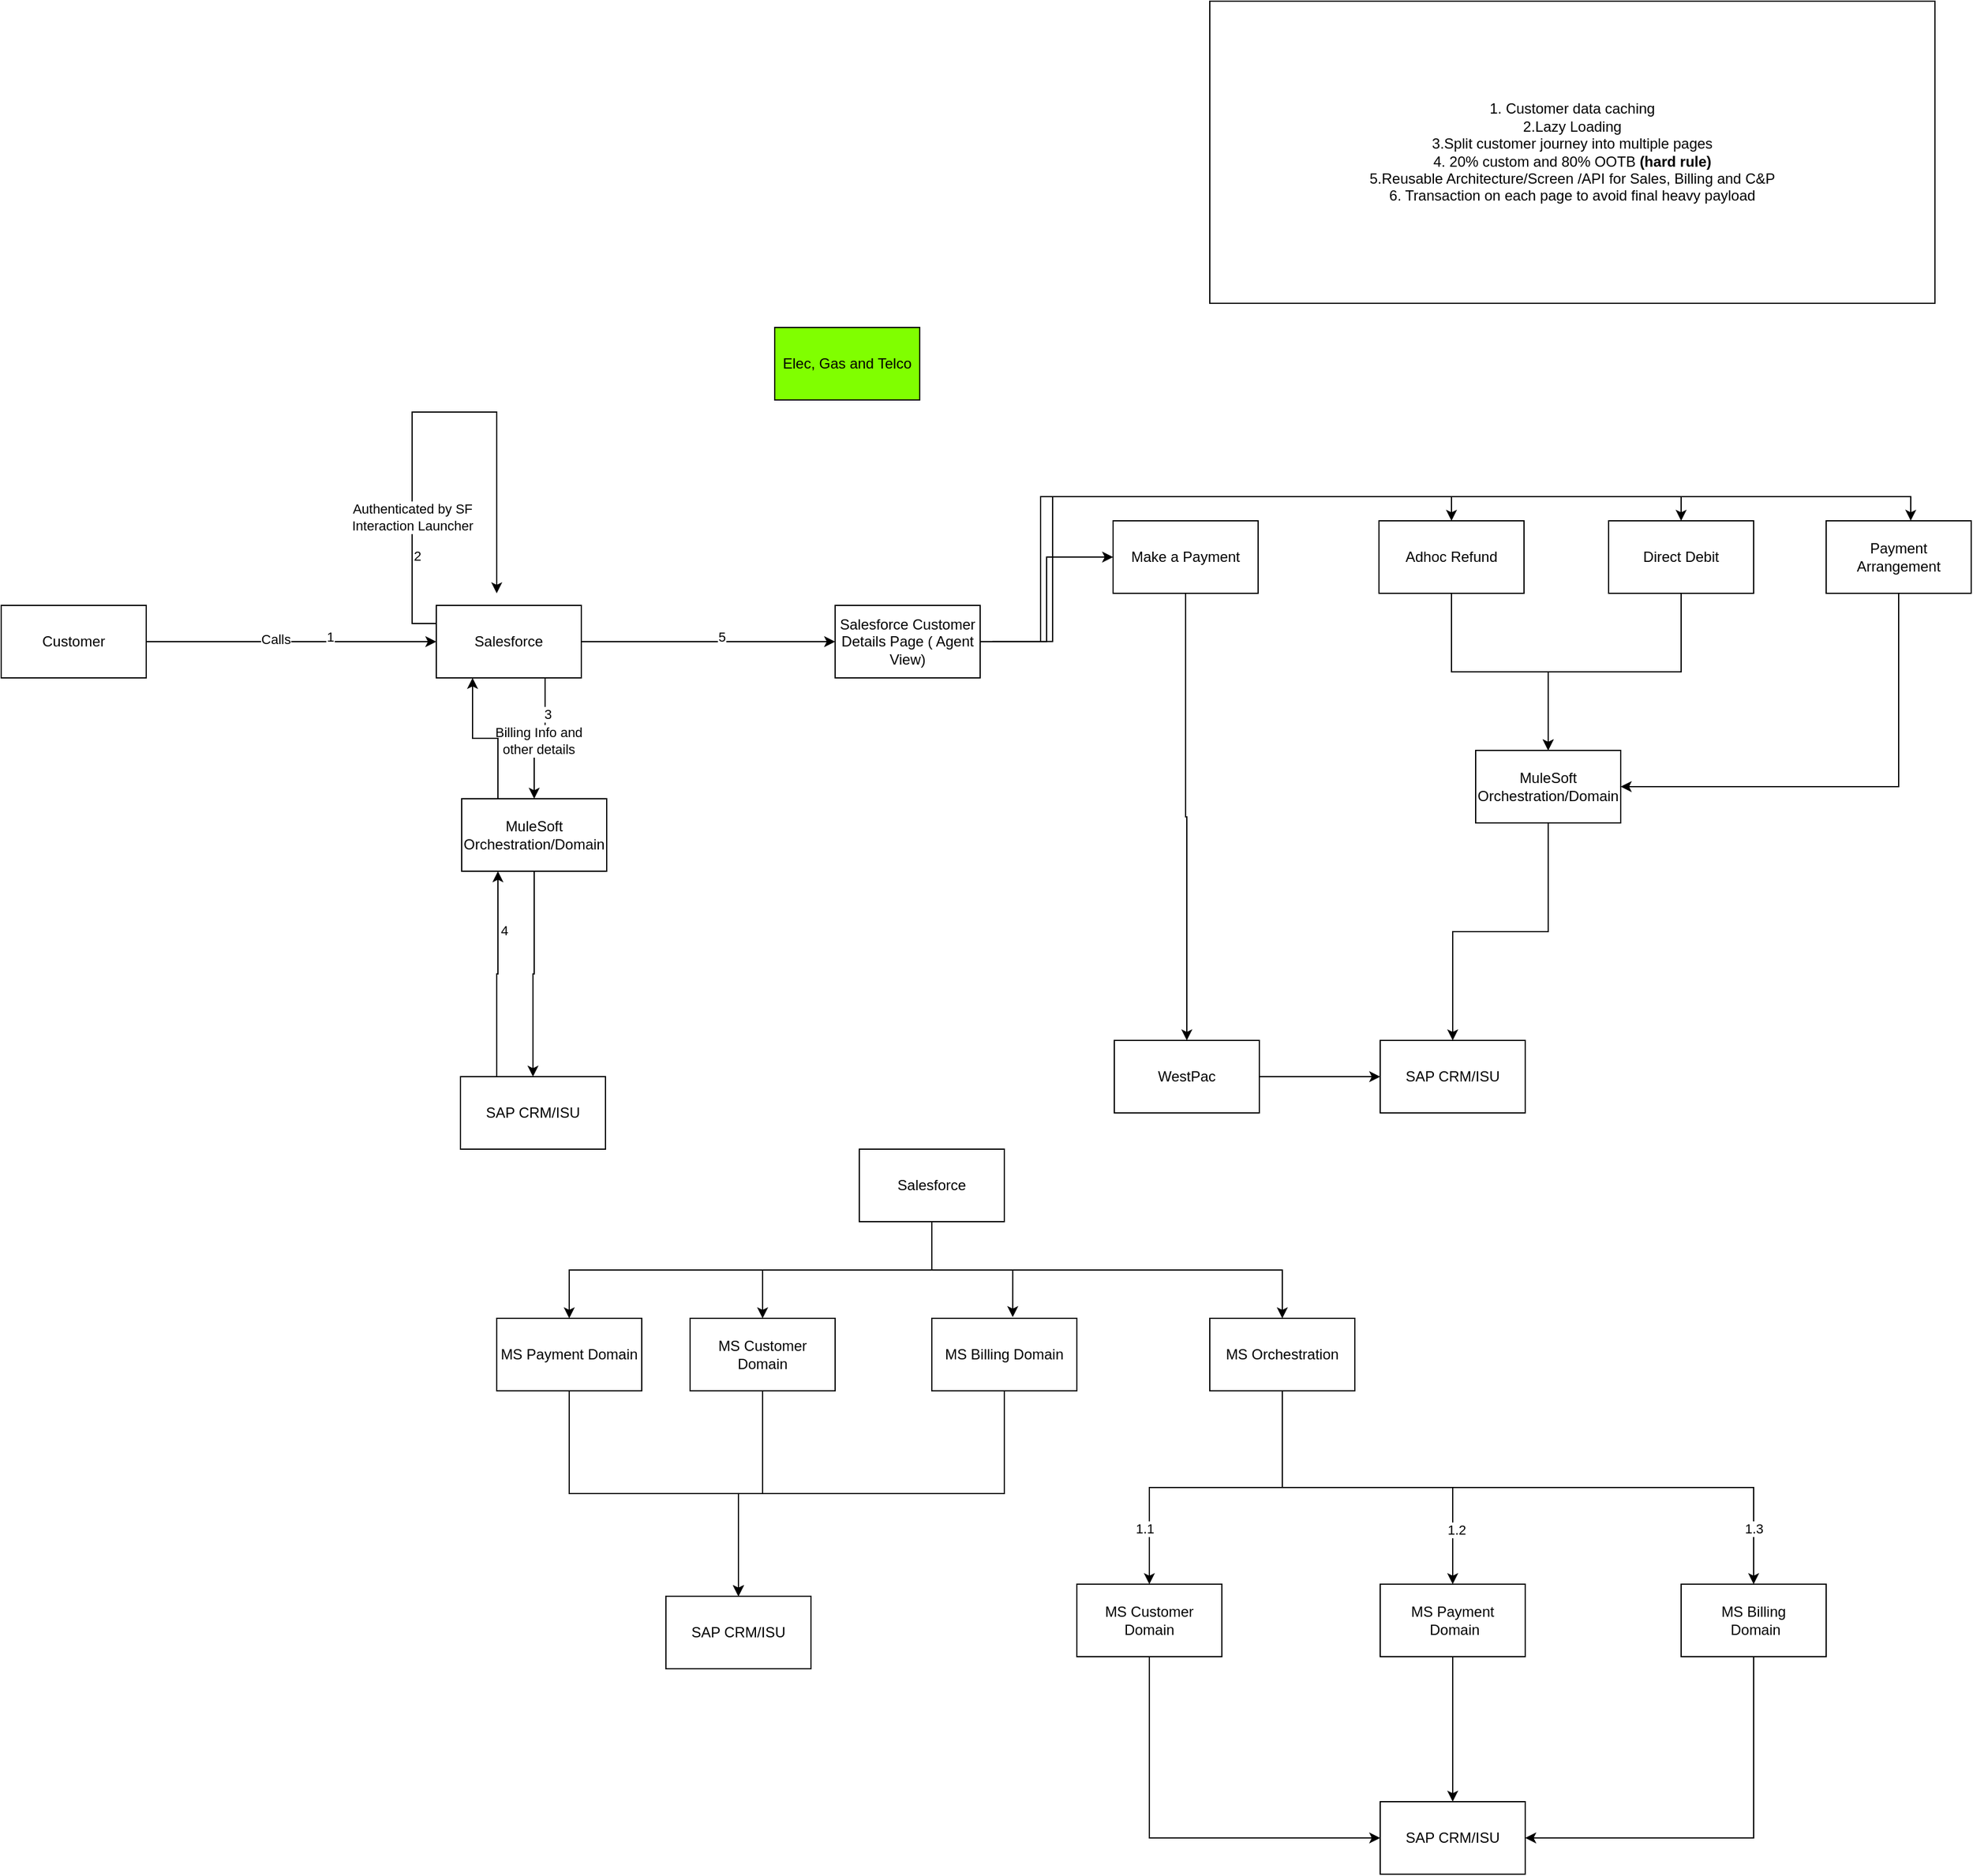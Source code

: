 <mxfile version="26.0.10">
  <diagram name="Page-1" id="iQu3nyqo9eot8f81149F">
    <mxGraphModel dx="1426" dy="1881" grid="1" gridSize="10" guides="1" tooltips="1" connect="1" arrows="1" fold="1" page="1" pageScale="1" pageWidth="850" pageHeight="1100" math="0" shadow="0">
      <root>
        <mxCell id="0" />
        <mxCell id="1" parent="0" />
        <mxCell id="WT15TES9iAEyX-zyvtR5-6" value="" style="edgeStyle=orthogonalEdgeStyle;rounded=0;orthogonalLoop=1;jettySize=auto;html=1;" parent="1" source="WT15TES9iAEyX-zyvtR5-1" target="WT15TES9iAEyX-zyvtR5-2" edge="1">
          <mxGeometry relative="1" as="geometry" />
        </mxCell>
        <mxCell id="WT15TES9iAEyX-zyvtR5-8" value="Calls" style="edgeLabel;html=1;align=center;verticalAlign=middle;resizable=0;points=[];" parent="WT15TES9iAEyX-zyvtR5-6" vertex="1" connectable="0">
          <mxGeometry x="-0.109" y="2" relative="1" as="geometry">
            <mxPoint as="offset" />
          </mxGeometry>
        </mxCell>
        <mxCell id="WT15TES9iAEyX-zyvtR5-24" value="1" style="edgeLabel;html=1;align=center;verticalAlign=middle;resizable=0;points=[];" parent="WT15TES9iAEyX-zyvtR5-6" vertex="1" connectable="0">
          <mxGeometry x="0.264" y="4" relative="1" as="geometry">
            <mxPoint as="offset" />
          </mxGeometry>
        </mxCell>
        <mxCell id="WT15TES9iAEyX-zyvtR5-1" value="Customer" style="rounded=0;whiteSpace=wrap;html=1;" parent="1" vertex="1">
          <mxGeometry x="30" y="90" width="120" height="60" as="geometry" />
        </mxCell>
        <mxCell id="WT15TES9iAEyX-zyvtR5-18" style="edgeStyle=orthogonalEdgeStyle;rounded=0;orthogonalLoop=1;jettySize=auto;html=1;exitX=0.75;exitY=1;exitDx=0;exitDy=0;" parent="1" source="WT15TES9iAEyX-zyvtR5-2" target="WT15TES9iAEyX-zyvtR5-46" edge="1">
          <mxGeometry relative="1" as="geometry">
            <mxPoint x="480" y="480" as="targetPoint" />
          </mxGeometry>
        </mxCell>
        <mxCell id="WT15TES9iAEyX-zyvtR5-19" value="Billing Info and&amp;nbsp;&lt;div&gt;other details&amp;nbsp;&lt;/div&gt;" style="edgeLabel;html=1;align=center;verticalAlign=middle;resizable=0;points=[];" parent="WT15TES9iAEyX-zyvtR5-18" vertex="1" connectable="0">
          <mxGeometry x="-0.012" y="2" relative="1" as="geometry">
            <mxPoint as="offset" />
          </mxGeometry>
        </mxCell>
        <mxCell id="WT15TES9iAEyX-zyvtR5-26" value="3" style="edgeLabel;html=1;align=center;verticalAlign=middle;resizable=0;points=[];" parent="WT15TES9iAEyX-zyvtR5-18" vertex="1" connectable="0">
          <mxGeometry x="-0.445" y="2" relative="1" as="geometry">
            <mxPoint as="offset" />
          </mxGeometry>
        </mxCell>
        <mxCell id="WT15TES9iAEyX-zyvtR5-21" style="edgeStyle=orthogonalEdgeStyle;rounded=0;orthogonalLoop=1;jettySize=auto;html=1;exitX=0;exitY=0.25;exitDx=0;exitDy=0;" parent="1" source="WT15TES9iAEyX-zyvtR5-2" edge="1">
          <mxGeometry relative="1" as="geometry">
            <mxPoint x="440" y="80" as="targetPoint" />
            <Array as="points">
              <mxPoint x="370" y="105" />
              <mxPoint x="370" y="-70" />
              <mxPoint x="440" y="-70" />
            </Array>
          </mxGeometry>
        </mxCell>
        <mxCell id="WT15TES9iAEyX-zyvtR5-22" value="Authenticated by SF&lt;div&gt;Interaction Launcher&lt;/div&gt;" style="edgeLabel;html=1;align=center;verticalAlign=middle;resizable=0;points=[];" parent="WT15TES9iAEyX-zyvtR5-21" vertex="1" connectable="0">
          <mxGeometry x="-0.483" relative="1" as="geometry">
            <mxPoint y="-1" as="offset" />
          </mxGeometry>
        </mxCell>
        <mxCell id="WT15TES9iAEyX-zyvtR5-25" value="2" style="edgeLabel;html=1;align=center;verticalAlign=middle;resizable=0;points=[];" parent="WT15TES9iAEyX-zyvtR5-21" vertex="1" connectable="0">
          <mxGeometry x="-0.637" y="-4" relative="1" as="geometry">
            <mxPoint y="-1" as="offset" />
          </mxGeometry>
        </mxCell>
        <mxCell id="WT15TES9iAEyX-zyvtR5-28" style="edgeStyle=orthogonalEdgeStyle;rounded=0;orthogonalLoop=1;jettySize=auto;html=1;exitX=1;exitY=0.5;exitDx=0;exitDy=0;entryX=0;entryY=0.5;entryDx=0;entryDy=0;" parent="1" source="WT15TES9iAEyX-zyvtR5-2" target="WT15TES9iAEyX-zyvtR5-12" edge="1">
          <mxGeometry relative="1" as="geometry" />
        </mxCell>
        <mxCell id="WT15TES9iAEyX-zyvtR5-29" value="5" style="edgeLabel;html=1;align=center;verticalAlign=middle;resizable=0;points=[];" parent="WT15TES9iAEyX-zyvtR5-28" vertex="1" connectable="0">
          <mxGeometry x="0.102" y="4" relative="1" as="geometry">
            <mxPoint as="offset" />
          </mxGeometry>
        </mxCell>
        <mxCell id="WT15TES9iAEyX-zyvtR5-2" value="Salesforce" style="rounded=0;whiteSpace=wrap;html=1;" parent="1" vertex="1">
          <mxGeometry x="390" y="90" width="120" height="60" as="geometry" />
        </mxCell>
        <mxCell id="WT15TES9iAEyX-zyvtR5-3" value="SAP CRM/ISU" style="rounded=0;whiteSpace=wrap;html=1;" parent="1" vertex="1">
          <mxGeometry x="410" y="480" width="120" height="60" as="geometry" />
        </mxCell>
        <mxCell id="WT15TES9iAEyX-zyvtR5-42" style="edgeStyle=orthogonalEdgeStyle;rounded=0;orthogonalLoop=1;jettySize=auto;html=1;exitX=1;exitY=0.5;exitDx=0;exitDy=0;entryX=0;entryY=0.5;entryDx=0;entryDy=0;" parent="1" source="WT15TES9iAEyX-zyvtR5-4" target="WT15TES9iAEyX-zyvtR5-36" edge="1">
          <mxGeometry relative="1" as="geometry" />
        </mxCell>
        <mxCell id="WT15TES9iAEyX-zyvtR5-4" value="WestPac" style="rounded=0;whiteSpace=wrap;html=1;" parent="1" vertex="1">
          <mxGeometry x="951" y="450" width="120" height="60" as="geometry" />
        </mxCell>
        <mxCell id="WT15TES9iAEyX-zyvtR5-37" style="edgeStyle=orthogonalEdgeStyle;rounded=0;orthogonalLoop=1;jettySize=auto;html=1;exitX=1;exitY=0.5;exitDx=0;exitDy=0;entryX=0;entryY=0.5;entryDx=0;entryDy=0;" parent="1" source="WT15TES9iAEyX-zyvtR5-12" target="WT15TES9iAEyX-zyvtR5-30" edge="1">
          <mxGeometry relative="1" as="geometry" />
        </mxCell>
        <mxCell id="WT15TES9iAEyX-zyvtR5-38" style="edgeStyle=orthogonalEdgeStyle;rounded=0;orthogonalLoop=1;jettySize=auto;html=1;exitX=1;exitY=0.5;exitDx=0;exitDy=0;entryX=0.5;entryY=0;entryDx=0;entryDy=0;" parent="1" source="WT15TES9iAEyX-zyvtR5-12" target="WT15TES9iAEyX-zyvtR5-35" edge="1">
          <mxGeometry relative="1" as="geometry">
            <Array as="points">
              <mxPoint x="890" y="120" />
              <mxPoint x="890" />
              <mxPoint x="1230" />
            </Array>
          </mxGeometry>
        </mxCell>
        <mxCell id="WT15TES9iAEyX-zyvtR5-39" style="edgeStyle=orthogonalEdgeStyle;rounded=0;orthogonalLoop=1;jettySize=auto;html=1;exitX=1;exitY=0.5;exitDx=0;exitDy=0;entryX=0.5;entryY=0;entryDx=0;entryDy=0;" parent="1" source="WT15TES9iAEyX-zyvtR5-12" target="WT15TES9iAEyX-zyvtR5-34" edge="1">
          <mxGeometry relative="1" as="geometry">
            <Array as="points">
              <mxPoint x="890" y="120" />
              <mxPoint x="890" />
              <mxPoint x="1420" />
            </Array>
          </mxGeometry>
        </mxCell>
        <mxCell id="WT15TES9iAEyX-zyvtR5-40" style="edgeStyle=orthogonalEdgeStyle;rounded=0;orthogonalLoop=1;jettySize=auto;html=1;exitX=1;exitY=0.5;exitDx=0;exitDy=0;entryX=0.5;entryY=0;entryDx=0;entryDy=0;" parent="1" edge="1">
          <mxGeometry relative="1" as="geometry">
            <mxPoint x="849.97" y="119.93" as="sourcePoint" />
            <mxPoint x="1609.97" y="19.93" as="targetPoint" />
            <Array as="points">
              <mxPoint x="899.97" y="119.93" />
              <mxPoint x="899.97" y="-0.07" />
              <mxPoint x="1609.97" y="-0.07" />
            </Array>
          </mxGeometry>
        </mxCell>
        <mxCell id="WT15TES9iAEyX-zyvtR5-12" value="Salesforce Customer Details Page ( Agent View)" style="rounded=0;whiteSpace=wrap;html=1;" parent="1" vertex="1">
          <mxGeometry x="720" y="90" width="120" height="60" as="geometry" />
        </mxCell>
        <mxCell id="WT15TES9iAEyX-zyvtR5-23" style="edgeStyle=orthogonalEdgeStyle;rounded=0;orthogonalLoop=1;jettySize=auto;html=1;exitX=0.25;exitY=0;exitDx=0;exitDy=0;entryX=0.25;entryY=1;entryDx=0;entryDy=0;" parent="1" source="WT15TES9iAEyX-zyvtR5-3" target="WT15TES9iAEyX-zyvtR5-46" edge="1">
          <mxGeometry relative="1" as="geometry" />
        </mxCell>
        <mxCell id="WT15TES9iAEyX-zyvtR5-27" value="4" style="edgeLabel;html=1;align=center;verticalAlign=middle;resizable=0;points=[];" parent="WT15TES9iAEyX-zyvtR5-23" vertex="1" connectable="0">
          <mxGeometry x="0.439" y="-5" relative="1" as="geometry">
            <mxPoint y="1" as="offset" />
          </mxGeometry>
        </mxCell>
        <mxCell id="WT15TES9iAEyX-zyvtR5-41" style="edgeStyle=orthogonalEdgeStyle;rounded=0;orthogonalLoop=1;jettySize=auto;html=1;exitX=0.5;exitY=1;exitDx=0;exitDy=0;" parent="1" source="WT15TES9iAEyX-zyvtR5-30" target="WT15TES9iAEyX-zyvtR5-4" edge="1">
          <mxGeometry relative="1" as="geometry" />
        </mxCell>
        <mxCell id="WT15TES9iAEyX-zyvtR5-30" value="Make a Payment" style="rounded=0;whiteSpace=wrap;html=1;" parent="1" vertex="1">
          <mxGeometry x="950" y="20" width="120" height="60" as="geometry" />
        </mxCell>
        <mxCell id="WT15TES9iAEyX-zyvtR5-45" style="edgeStyle=orthogonalEdgeStyle;rounded=0;orthogonalLoop=1;jettySize=auto;html=1;exitX=0.5;exitY=1;exitDx=0;exitDy=0;entryX=1;entryY=0.5;entryDx=0;entryDy=0;" parent="1" source="WT15TES9iAEyX-zyvtR5-33" target="WT15TES9iAEyX-zyvtR5-47" edge="1">
          <mxGeometry relative="1" as="geometry" />
        </mxCell>
        <mxCell id="WT15TES9iAEyX-zyvtR5-33" value="Payment Arrangement" style="rounded=0;whiteSpace=wrap;html=1;" parent="1" vertex="1">
          <mxGeometry x="1540" y="20" width="120" height="60" as="geometry" />
        </mxCell>
        <mxCell id="WT15TES9iAEyX-zyvtR5-44" style="edgeStyle=orthogonalEdgeStyle;rounded=0;orthogonalLoop=1;jettySize=auto;html=1;exitX=0.5;exitY=1;exitDx=0;exitDy=0;" parent="1" source="WT15TES9iAEyX-zyvtR5-34" target="WT15TES9iAEyX-zyvtR5-47" edge="1">
          <mxGeometry relative="1" as="geometry" />
        </mxCell>
        <mxCell id="WT15TES9iAEyX-zyvtR5-34" value="Direct Debit" style="rounded=0;whiteSpace=wrap;html=1;" parent="1" vertex="1">
          <mxGeometry x="1360" y="20" width="120" height="60" as="geometry" />
        </mxCell>
        <mxCell id="WT15TES9iAEyX-zyvtR5-43" style="edgeStyle=orthogonalEdgeStyle;rounded=0;orthogonalLoop=1;jettySize=auto;html=1;exitX=0.5;exitY=1;exitDx=0;exitDy=0;" parent="1" source="WT15TES9iAEyX-zyvtR5-35" target="WT15TES9iAEyX-zyvtR5-47" edge="1">
          <mxGeometry relative="1" as="geometry" />
        </mxCell>
        <mxCell id="WT15TES9iAEyX-zyvtR5-35" value="Adhoc Refund" style="rounded=0;whiteSpace=wrap;html=1;" parent="1" vertex="1">
          <mxGeometry x="1170" y="20" width="120" height="60" as="geometry" />
        </mxCell>
        <mxCell id="WT15TES9iAEyX-zyvtR5-36" value="SAP CRM/ISU" style="rounded=0;whiteSpace=wrap;html=1;" parent="1" vertex="1">
          <mxGeometry x="1171" y="450" width="120" height="60" as="geometry" />
        </mxCell>
        <mxCell id="WT15TES9iAEyX-zyvtR5-50" value="" style="edgeStyle=orthogonalEdgeStyle;rounded=0;orthogonalLoop=1;jettySize=auto;html=1;entryX=0.5;entryY=0;entryDx=0;entryDy=0;" parent="1" source="WT15TES9iAEyX-zyvtR5-46" target="WT15TES9iAEyX-zyvtR5-3" edge="1">
          <mxGeometry relative="1" as="geometry">
            <mxPoint x="570" y="390" as="targetPoint" />
          </mxGeometry>
        </mxCell>
        <mxCell id="WT15TES9iAEyX-zyvtR5-51" style="edgeStyle=orthogonalEdgeStyle;rounded=0;orthogonalLoop=1;jettySize=auto;html=1;exitX=0.25;exitY=0;exitDx=0;exitDy=0;entryX=0.25;entryY=1;entryDx=0;entryDy=0;" parent="1" source="WT15TES9iAEyX-zyvtR5-46" target="WT15TES9iAEyX-zyvtR5-2" edge="1">
          <mxGeometry relative="1" as="geometry" />
        </mxCell>
        <mxCell id="WT15TES9iAEyX-zyvtR5-46" value="MuleSoft Orchestration/Domain" style="rounded=0;whiteSpace=wrap;html=1;" parent="1" vertex="1">
          <mxGeometry x="411" y="250" width="120" height="60" as="geometry" />
        </mxCell>
        <mxCell id="WT15TES9iAEyX-zyvtR5-48" style="edgeStyle=orthogonalEdgeStyle;rounded=0;orthogonalLoop=1;jettySize=auto;html=1;exitX=0.5;exitY=1;exitDx=0;exitDy=0;" parent="1" source="WT15TES9iAEyX-zyvtR5-47" target="WT15TES9iAEyX-zyvtR5-36" edge="1">
          <mxGeometry relative="1" as="geometry" />
        </mxCell>
        <mxCell id="WT15TES9iAEyX-zyvtR5-47" value="MuleSoft Orchestration/Domain" style="rounded=0;whiteSpace=wrap;html=1;" parent="1" vertex="1">
          <mxGeometry x="1250" y="210" width="120" height="60" as="geometry" />
        </mxCell>
        <mxCell id="VWdCm63Dc9zV1A_2QBoc-2" style="edgeStyle=orthogonalEdgeStyle;rounded=0;orthogonalLoop=1;jettySize=auto;html=1;exitX=0.5;exitY=1;exitDx=0;exitDy=0;entryX=0.5;entryY=0;entryDx=0;entryDy=0;" edge="1" parent="1" source="WT15TES9iAEyX-zyvtR5-52" target="VWdCm63Dc9zV1A_2QBoc-1">
          <mxGeometry relative="1" as="geometry" />
        </mxCell>
        <mxCell id="WT15TES9iAEyX-zyvtR5-52" value="MS Payment Domain" style="rounded=0;whiteSpace=wrap;html=1;" parent="1" vertex="1">
          <mxGeometry x="440" y="680" width="120" height="60" as="geometry" />
        </mxCell>
        <mxCell id="VWdCm63Dc9zV1A_2QBoc-4" style="edgeStyle=orthogonalEdgeStyle;rounded=0;orthogonalLoop=1;jettySize=auto;html=1;exitX=0.5;exitY=1;exitDx=0;exitDy=0;entryX=0.5;entryY=0;entryDx=0;entryDy=0;" edge="1" parent="1" source="WT15TES9iAEyX-zyvtR5-53" target="VWdCm63Dc9zV1A_2QBoc-1">
          <mxGeometry relative="1" as="geometry" />
        </mxCell>
        <mxCell id="WT15TES9iAEyX-zyvtR5-53" value="MS Customer Domain" style="rounded=0;whiteSpace=wrap;html=1;" parent="1" vertex="1">
          <mxGeometry x="600" y="680" width="120" height="60" as="geometry" />
        </mxCell>
        <mxCell id="VWdCm63Dc9zV1A_2QBoc-5" style="edgeStyle=orthogonalEdgeStyle;rounded=0;orthogonalLoop=1;jettySize=auto;html=1;exitX=0.5;exitY=1;exitDx=0;exitDy=0;" edge="1" parent="1" source="WT15TES9iAEyX-zyvtR5-54" target="VWdCm63Dc9zV1A_2QBoc-1">
          <mxGeometry relative="1" as="geometry" />
        </mxCell>
        <mxCell id="WT15TES9iAEyX-zyvtR5-54" value="MS Billing Domain" style="rounded=0;whiteSpace=wrap;html=1;" parent="1" vertex="1">
          <mxGeometry x="800" y="680" width="120" height="60" as="geometry" />
        </mxCell>
        <mxCell id="WT15TES9iAEyX-zyvtR5-59" style="edgeStyle=orthogonalEdgeStyle;rounded=0;orthogonalLoop=1;jettySize=auto;html=1;exitX=0.5;exitY=1;exitDx=0;exitDy=0;" parent="1" source="WT15TES9iAEyX-zyvtR5-56" target="WT15TES9iAEyX-zyvtR5-58" edge="1">
          <mxGeometry relative="1" as="geometry" />
        </mxCell>
        <mxCell id="WT15TES9iAEyX-zyvtR5-61" value="1.1" style="edgeLabel;html=1;align=center;verticalAlign=middle;resizable=0;points=[];" parent="WT15TES9iAEyX-zyvtR5-59" vertex="1" connectable="0">
          <mxGeometry x="0.657" y="-4" relative="1" as="geometry">
            <mxPoint as="offset" />
          </mxGeometry>
        </mxCell>
        <mxCell id="WT15TES9iAEyX-zyvtR5-60" style="edgeStyle=orthogonalEdgeStyle;rounded=0;orthogonalLoop=1;jettySize=auto;html=1;exitX=0.5;exitY=1;exitDx=0;exitDy=0;entryX=0.5;entryY=0;entryDx=0;entryDy=0;" parent="1" source="WT15TES9iAEyX-zyvtR5-56" target="WT15TES9iAEyX-zyvtR5-57" edge="1">
          <mxGeometry relative="1" as="geometry" />
        </mxCell>
        <mxCell id="WT15TES9iAEyX-zyvtR5-62" value="1.2" style="edgeLabel;html=1;align=center;verticalAlign=middle;resizable=0;points=[];" parent="WT15TES9iAEyX-zyvtR5-60" vertex="1" connectable="0">
          <mxGeometry x="0.701" y="3" relative="1" as="geometry">
            <mxPoint as="offset" />
          </mxGeometry>
        </mxCell>
        <mxCell id="WT15TES9iAEyX-zyvtR5-64" style="edgeStyle=orthogonalEdgeStyle;rounded=0;orthogonalLoop=1;jettySize=auto;html=1;exitX=0.5;exitY=1;exitDx=0;exitDy=0;" parent="1" source="WT15TES9iAEyX-zyvtR5-56" target="WT15TES9iAEyX-zyvtR5-63" edge="1">
          <mxGeometry relative="1" as="geometry" />
        </mxCell>
        <mxCell id="WT15TES9iAEyX-zyvtR5-65" value="1.3" style="edgeLabel;html=1;align=center;verticalAlign=middle;resizable=0;points=[];" parent="WT15TES9iAEyX-zyvtR5-64" vertex="1" connectable="0">
          <mxGeometry x="0.832" relative="1" as="geometry">
            <mxPoint as="offset" />
          </mxGeometry>
        </mxCell>
        <mxCell id="WT15TES9iAEyX-zyvtR5-56" value="MS Orchestration" style="rounded=0;whiteSpace=wrap;html=1;" parent="1" vertex="1">
          <mxGeometry x="1030" y="680" width="120" height="60" as="geometry" />
        </mxCell>
        <mxCell id="VWdCm63Dc9zV1A_2QBoc-8" style="edgeStyle=orthogonalEdgeStyle;rounded=0;orthogonalLoop=1;jettySize=auto;html=1;exitX=0.5;exitY=1;exitDx=0;exitDy=0;entryX=0.5;entryY=0;entryDx=0;entryDy=0;" edge="1" parent="1" source="WT15TES9iAEyX-zyvtR5-57" target="VWdCm63Dc9zV1A_2QBoc-6">
          <mxGeometry relative="1" as="geometry" />
        </mxCell>
        <mxCell id="WT15TES9iAEyX-zyvtR5-57" value="MS Payment&lt;div&gt;&amp;nbsp;Domain&lt;/div&gt;" style="rounded=0;whiteSpace=wrap;html=1;" parent="1" vertex="1">
          <mxGeometry x="1171" y="900" width="120" height="60" as="geometry" />
        </mxCell>
        <mxCell id="VWdCm63Dc9zV1A_2QBoc-7" style="edgeStyle=orthogonalEdgeStyle;rounded=0;orthogonalLoop=1;jettySize=auto;html=1;exitX=0.5;exitY=1;exitDx=0;exitDy=0;entryX=0;entryY=0.5;entryDx=0;entryDy=0;" edge="1" parent="1" source="WT15TES9iAEyX-zyvtR5-58" target="VWdCm63Dc9zV1A_2QBoc-6">
          <mxGeometry relative="1" as="geometry" />
        </mxCell>
        <mxCell id="WT15TES9iAEyX-zyvtR5-58" value="MS Customer Domain" style="rounded=0;whiteSpace=wrap;html=1;" parent="1" vertex="1">
          <mxGeometry x="920" y="900" width="120" height="60" as="geometry" />
        </mxCell>
        <mxCell id="VWdCm63Dc9zV1A_2QBoc-9" style="edgeStyle=orthogonalEdgeStyle;rounded=0;orthogonalLoop=1;jettySize=auto;html=1;exitX=0.5;exitY=1;exitDx=0;exitDy=0;entryX=1;entryY=0.5;entryDx=0;entryDy=0;" edge="1" parent="1" source="WT15TES9iAEyX-zyvtR5-63" target="VWdCm63Dc9zV1A_2QBoc-6">
          <mxGeometry relative="1" as="geometry" />
        </mxCell>
        <mxCell id="WT15TES9iAEyX-zyvtR5-63" value="MS Billing&lt;div&gt;&amp;nbsp;Domain&lt;/div&gt;" style="rounded=0;whiteSpace=wrap;html=1;" parent="1" vertex="1">
          <mxGeometry x="1420" y="900" width="120" height="60" as="geometry" />
        </mxCell>
        <mxCell id="WT15TES9iAEyX-zyvtR5-66" value="Elec, Gas and Telco" style="rounded=0;whiteSpace=wrap;html=1;fillColor=light-dark(#80FF00,var(--ge-dark-color, #121212));" parent="1" vertex="1">
          <mxGeometry x="670" y="-140" width="120" height="60" as="geometry" />
        </mxCell>
        <mxCell id="WT15TES9iAEyX-zyvtR5-67" value="1. Customer data caching&lt;div&gt;2.Lazy Loading&lt;/div&gt;&lt;div&gt;3.Split customer journey into multiple pages&lt;/div&gt;&lt;div&gt;4. 20% custom and 80% OOTB &lt;b&gt;(hard rule)&lt;/b&gt;&lt;/div&gt;&lt;div&gt;5.Reusable Architecture/Screen /API for Sales, Billing and C&amp;amp;P&lt;/div&gt;&lt;div&gt;6. Transaction on each page to avoid final heavy payload&lt;/div&gt;" style="rounded=0;whiteSpace=wrap;html=1;" parent="1" vertex="1">
          <mxGeometry x="1030" y="-410" width="600" height="250" as="geometry" />
        </mxCell>
        <mxCell id="VWdCm63Dc9zV1A_2QBoc-1" value="SAP CRM/ISU" style="rounded=0;whiteSpace=wrap;html=1;" vertex="1" parent="1">
          <mxGeometry x="580" y="910" width="120" height="60" as="geometry" />
        </mxCell>
        <mxCell id="VWdCm63Dc9zV1A_2QBoc-6" value="SAP CRM/ISU" style="rounded=0;whiteSpace=wrap;html=1;" vertex="1" parent="1">
          <mxGeometry x="1171" y="1080" width="120" height="60" as="geometry" />
        </mxCell>
        <mxCell id="VWdCm63Dc9zV1A_2QBoc-11" style="edgeStyle=orthogonalEdgeStyle;rounded=0;orthogonalLoop=1;jettySize=auto;html=1;exitX=0.5;exitY=1;exitDx=0;exitDy=0;entryX=0.5;entryY=0;entryDx=0;entryDy=0;" edge="1" parent="1" source="VWdCm63Dc9zV1A_2QBoc-10" target="WT15TES9iAEyX-zyvtR5-52">
          <mxGeometry relative="1" as="geometry" />
        </mxCell>
        <mxCell id="VWdCm63Dc9zV1A_2QBoc-12" style="edgeStyle=orthogonalEdgeStyle;rounded=0;orthogonalLoop=1;jettySize=auto;html=1;exitX=0.5;exitY=1;exitDx=0;exitDy=0;entryX=0.5;entryY=0;entryDx=0;entryDy=0;" edge="1" parent="1" source="VWdCm63Dc9zV1A_2QBoc-10" target="WT15TES9iAEyX-zyvtR5-53">
          <mxGeometry relative="1" as="geometry" />
        </mxCell>
        <mxCell id="VWdCm63Dc9zV1A_2QBoc-14" style="edgeStyle=orthogonalEdgeStyle;rounded=0;orthogonalLoop=1;jettySize=auto;html=1;exitX=0.5;exitY=1;exitDx=0;exitDy=0;" edge="1" parent="1" source="VWdCm63Dc9zV1A_2QBoc-10" target="WT15TES9iAEyX-zyvtR5-56">
          <mxGeometry relative="1" as="geometry" />
        </mxCell>
        <mxCell id="VWdCm63Dc9zV1A_2QBoc-10" value="Salesforce" style="rounded=0;whiteSpace=wrap;html=1;" vertex="1" parent="1">
          <mxGeometry x="740" y="540" width="120" height="60" as="geometry" />
        </mxCell>
        <mxCell id="VWdCm63Dc9zV1A_2QBoc-13" style="edgeStyle=orthogonalEdgeStyle;rounded=0;orthogonalLoop=1;jettySize=auto;html=1;exitX=0.5;exitY=1;exitDx=0;exitDy=0;entryX=0.558;entryY=-0.017;entryDx=0;entryDy=0;entryPerimeter=0;" edge="1" parent="1" source="VWdCm63Dc9zV1A_2QBoc-10" target="WT15TES9iAEyX-zyvtR5-54">
          <mxGeometry relative="1" as="geometry" />
        </mxCell>
      </root>
    </mxGraphModel>
  </diagram>
</mxfile>
